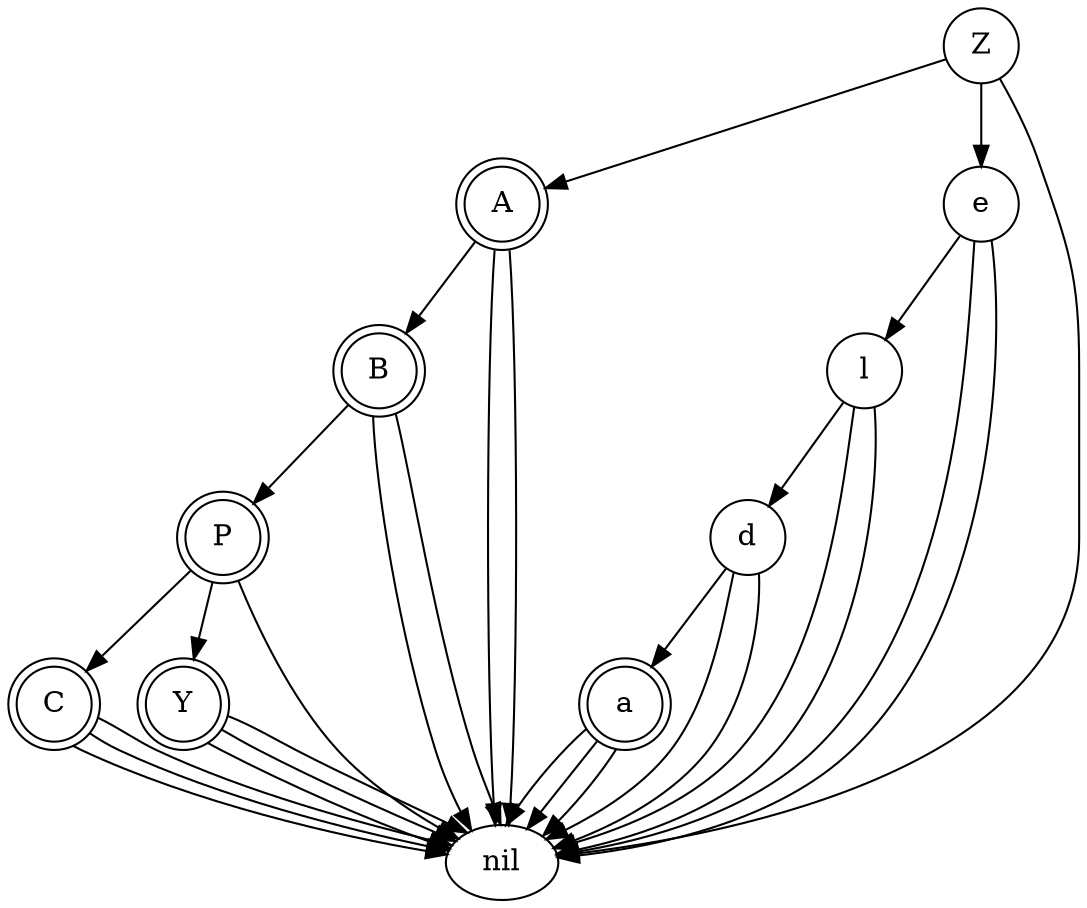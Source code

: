 digraph hello {
    0 [label="Z", shape = circle];
    5 [label="A", shape = doublecircle];
    6 [label="B", shape = doublecircle];
    7 [label="P", shape = doublecircle];
    9 [label="C", shape = doublecircle];
    8 [label="Y", shape = doublecircle];
    1 [label="e", shape = circle];
    2 [label="l", shape = circle];
    3 [label="d", shape = circle];
    4 [label="a", shape = doublecircle];
0;
    0 -> 5;
    5 -> nil;
    5 -> nil;
    5 -> 6;
    6 -> nil;
    6 -> nil;
    6 -> 7;
    7 -> 9;
    9 -> nil;
    9 -> nil;
    9 -> nil;
    7 -> nil;
    7 -> 8;
    8 -> nil;
    8 -> nil;
    8 -> nil;
    0 -> 1;
    1 -> nil;
    1 -> 2;
    2 -> nil;
    2 -> 3;
    3 -> nil;
    3 -> 4;
    4 -> nil;
    4 -> nil;
    4 -> nil;
    3 -> nil;
    2 -> nil;
    1 -> nil;
    0 -> nil;
}
